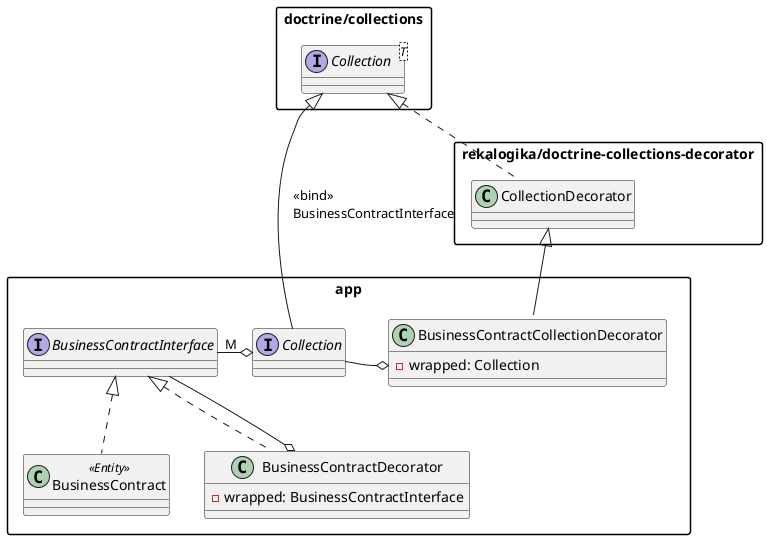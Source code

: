 @startuml decorating-members

skinparam packageStyle rectangle

package "doctrine/collections" {
    interface Collection<T> {
    }
}

package "rekalogika/doctrine-collections-decorator" {
    class CollectionDecorator {
    }
}

Collection <|.. CollectionDecorator

package "app" {
    interface BusinessContractInterface {
    }

    class BusinessContract <<Entity>> implements BusinessContractInterface {
    }

    class BusinessContractDecorator implements BusinessContractInterface {
        - wrapped: BusinessContractInterface
    }

    BusinessContractDecorator o-- BusinessContractInterface

    interface CollectionOfBusinessContracts as "Collection" {
    }

    class BusinessContractCollectionDecorator {
        - wrapped: Collection
    }

    CollectionOfBusinessContracts -o BusinessContractCollectionDecorator::wrapped
    BusinessContractInterface "M" -o CollectionOfBusinessContracts
}

CollectionDecorator <|-- BusinessContractCollectionDecorator
Collection <|-- CollectionOfBusinessContracts : <<bind>>\lBusinessContractInterface

@enduml